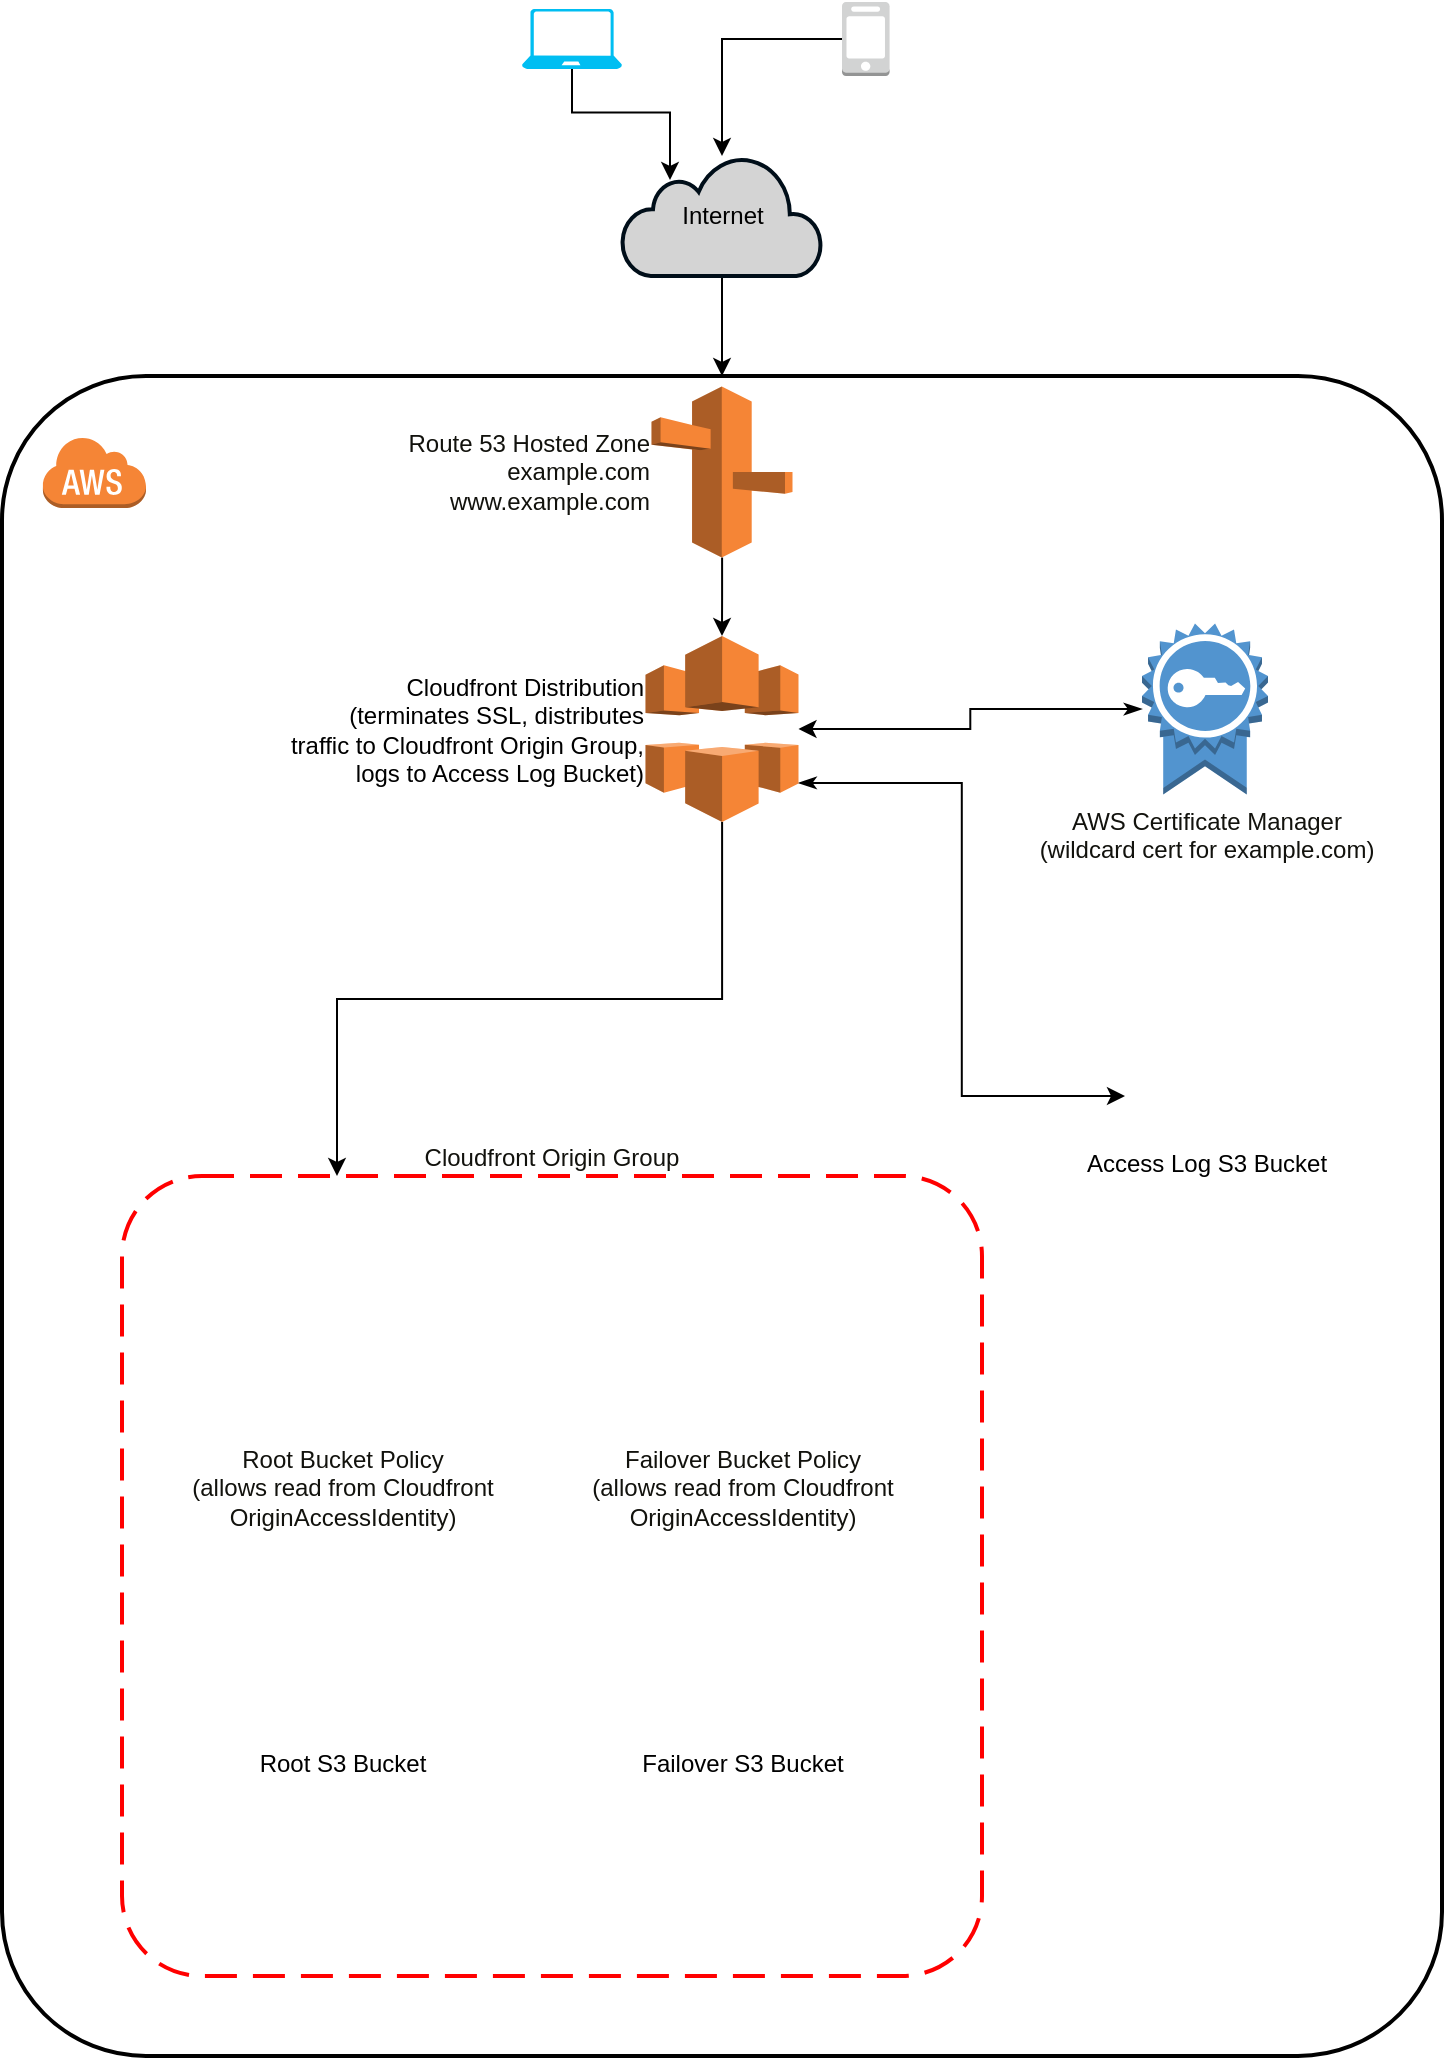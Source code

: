 <mxfile version="13.0.9" type="device"><diagram id="XgDxJ4UhbfGByt7wu55T" name="Page-1"><mxGraphModel dx="1186" dy="1532" grid="1" gridSize="10" guides="1" tooltips="1" connect="1" arrows="1" fold="1" page="1" pageScale="1" pageWidth="850" pageHeight="1100" math="0" shadow="0"><root><mxCell id="0"/><mxCell id="1" parent="0"/><mxCell id="9L39G3RpkGamlCEEnJgr-5" value="" style="rounded=1;arcSize=10;dashed=0;fillColor=none;gradientColor=none;strokeWidth=2;labelBackgroundColor=none;" vertex="1" parent="1"><mxGeometry x="70" y="220" width="720" height="840" as="geometry"/></mxCell><mxCell id="9L39G3RpkGamlCEEnJgr-31" style="edgeStyle=orthogonalEdgeStyle;rounded=0;orthogonalLoop=1;jettySize=auto;html=1;entryX=0.24;entryY=0.2;entryDx=0;entryDy=0;entryPerimeter=0;startArrow=none;startFill=0;fontColor=#12120D;" edge="1" parent="1" source="9L39G3RpkGamlCEEnJgr-1" target="9L39G3RpkGamlCEEnJgr-4"><mxGeometry relative="1" as="geometry"/></mxCell><mxCell id="9L39G3RpkGamlCEEnJgr-1" value="" style="verticalLabelPosition=bottom;html=1;verticalAlign=top;align=center;strokeColor=none;fillColor=#00BEF2;shape=mxgraph.azure.laptop;pointerEvents=1;" vertex="1" parent="1"><mxGeometry x="330" y="36.5" width="50" height="30" as="geometry"/></mxCell><mxCell id="9L39G3RpkGamlCEEnJgr-29" style="edgeStyle=orthogonalEdgeStyle;rounded=0;orthogonalLoop=1;jettySize=auto;html=1;startArrow=none;startFill=0;fontColor=#12120D;" edge="1" parent="1" source="9L39G3RpkGamlCEEnJgr-3" target="9L39G3RpkGamlCEEnJgr-4"><mxGeometry relative="1" as="geometry"/></mxCell><mxCell id="9L39G3RpkGamlCEEnJgr-3" value="" style="outlineConnect=0;dashed=0;verticalLabelPosition=bottom;verticalAlign=top;align=center;html=1;shape=mxgraph.aws3.mobile_client;fillColor=#D2D3D3;gradientColor=none;" vertex="1" parent="1"><mxGeometry x="490" y="33" width="23.79" height="37" as="geometry"/></mxCell><mxCell id="9L39G3RpkGamlCEEnJgr-30" style="edgeStyle=orthogonalEdgeStyle;rounded=0;orthogonalLoop=1;jettySize=auto;html=1;entryX=0.5;entryY=0;entryDx=0;entryDy=0;startArrow=none;startFill=0;fontColor=#12120D;" edge="1" parent="1" source="9L39G3RpkGamlCEEnJgr-4" target="9L39G3RpkGamlCEEnJgr-5"><mxGeometry relative="1" as="geometry"/></mxCell><mxCell id="9L39G3RpkGamlCEEnJgr-4" value="Internet" style="html=1;verticalLabelPosition=middle;align=center;labelBackgroundColor=none;verticalAlign=middle;strokeWidth=2;strokeColor=#000E19;shadow=0;dashed=0;shape=mxgraph.ios7.icons.cloud;fillColor=#D4D4D4;labelPosition=center;" vertex="1" parent="1"><mxGeometry x="380" y="110" width="100" height="60" as="geometry"/></mxCell><mxCell id="9L39G3RpkGamlCEEnJgr-6" value="" style="dashed=0;html=1;shape=mxgraph.aws3.cloud;fillColor=#F58536;gradientColor=none;dashed=0;labelBackgroundColor=none;strokeColor=#000E19;" vertex="1" parent="1"><mxGeometry x="90" y="250" width="52" height="36" as="geometry"/></mxCell><mxCell id="9L39G3RpkGamlCEEnJgr-20" style="edgeStyle=orthogonalEdgeStyle;rounded=0;orthogonalLoop=1;jettySize=auto;html=1;entryX=0.5;entryY=0;entryDx=0;entryDy=0;entryPerimeter=0;fontColor=#12120D;" edge="1" parent="1" source="9L39G3RpkGamlCEEnJgr-9" target="9L39G3RpkGamlCEEnJgr-10"><mxGeometry relative="1" as="geometry"/></mxCell><mxCell id="9L39G3RpkGamlCEEnJgr-9" value="Route 53 Hosted Zone&lt;br&gt;example.com&lt;br&gt;www.example.com" style="outlineConnect=0;dashed=0;verticalLabelPosition=middle;verticalAlign=middle;align=right;html=1;shape=mxgraph.aws3.route_53;fillColor=#F58536;gradientColor=none;labelBackgroundColor=none;strokeColor=#000E19;labelPosition=left;labelBorderColor=none;fontColor=#12120D;" vertex="1" parent="1"><mxGeometry x="394.75" y="225.25" width="70.5" height="85.5" as="geometry"/></mxCell><mxCell id="9L39G3RpkGamlCEEnJgr-26" style="edgeStyle=orthogonalEdgeStyle;rounded=0;orthogonalLoop=1;jettySize=auto;html=1;exitX=1;exitY=0.79;exitDx=0;exitDy=0;exitPerimeter=0;entryX=0;entryY=0.75;entryDx=0;entryDy=0;startArrow=classicThin;startFill=1;fontColor=#12120D;" edge="1" parent="1" source="9L39G3RpkGamlCEEnJgr-10" target="9L39G3RpkGamlCEEnJgr-13"><mxGeometry relative="1" as="geometry"/></mxCell><mxCell id="9L39G3RpkGamlCEEnJgr-27" style="edgeStyle=orthogonalEdgeStyle;rounded=0;orthogonalLoop=1;jettySize=auto;html=1;entryX=0.25;entryY=0;entryDx=0;entryDy=0;startArrow=none;startFill=0;fontColor=#12120D;" edge="1" parent="1" source="9L39G3RpkGamlCEEnJgr-10" target="9L39G3RpkGamlCEEnJgr-12"><mxGeometry relative="1" as="geometry"/></mxCell><mxCell id="9L39G3RpkGamlCEEnJgr-10" value="Cloudfront Distribution&lt;br&gt;(terminates SSL, distributes&lt;br&gt;traffic to Cloudfront Origin Group,&lt;br&gt;logs to Access Log Bucket)" style="outlineConnect=0;dashed=0;verticalLabelPosition=middle;verticalAlign=middle;align=right;html=1;shape=mxgraph.aws3.cloudfront;fillColor=#F58536;gradientColor=none;labelBackgroundColor=none;strokeColor=#000E19;labelPosition=left;" vertex="1" parent="1"><mxGeometry x="391.75" y="350" width="76.5" height="93" as="geometry"/></mxCell><mxCell id="9L39G3RpkGamlCEEnJgr-24" style="edgeStyle=orthogonalEdgeStyle;rounded=0;orthogonalLoop=1;jettySize=auto;html=1;fontColor=#12120D;startArrow=classicThin;startFill=1;" edge="1" parent="1" source="9L39G3RpkGamlCEEnJgr-11" target="9L39G3RpkGamlCEEnJgr-10"><mxGeometry relative="1" as="geometry"/></mxCell><mxCell id="9L39G3RpkGamlCEEnJgr-11" value="AWS Certificate Manager&lt;br&gt;(wildcard cert for example.com)" style="outlineConnect=0;dashed=0;verticalLabelPosition=bottom;verticalAlign=top;align=center;html=1;shape=mxgraph.aws3.certificate;fillColor=#5294CF;gradientColor=none;labelBackgroundColor=none;strokeColor=#000E19;fontColor=#12120D;" vertex="1" parent="1"><mxGeometry x="640" y="343.75" width="63" height="85.5" as="geometry"/></mxCell><mxCell id="9L39G3RpkGamlCEEnJgr-13" value="Access Log S3 Bucket" style="shape=image;html=1;verticalAlign=top;verticalLabelPosition=bottom;labelBackgroundColor=#ffffff;imageAspect=0;aspect=fixed;image=https://cdn2.iconfinder.com/data/icons/amazon-aws-stencils/100/Storage__Content_Delivery_Amazon_S3_Bucket-128.png;strokeColor=#000E19;fillColor=#D4D4D4;" vertex="1" parent="1"><mxGeometry x="631.5" y="520" width="80" height="80" as="geometry"/></mxCell><mxCell id="9L39G3RpkGamlCEEnJgr-17" value="" style="group" vertex="1" connectable="0" parent="1"><mxGeometry x="130" y="620" width="430" height="400" as="geometry"/></mxCell><mxCell id="9L39G3RpkGamlCEEnJgr-12" value="Cloudfront Origin Group" style="rounded=1;arcSize=10;dashed=1;strokeColor=#ff0000;fillColor=none;gradientColor=none;dashPattern=8 4;strokeWidth=2;labelBackgroundColor=none;fontColor=#12120D;labelPosition=center;verticalLabelPosition=top;align=center;verticalAlign=bottom;" vertex="1" parent="9L39G3RpkGamlCEEnJgr-17"><mxGeometry width="430" height="400" as="geometry"/></mxCell><mxCell id="9L39G3RpkGamlCEEnJgr-7" value="Root S3 Bucket" style="shape=image;html=1;verticalAlign=top;verticalLabelPosition=bottom;labelBackgroundColor=#ffffff;imageAspect=0;aspect=fixed;image=https://cdn2.iconfinder.com/data/icons/amazon-aws-stencils/100/Storage__Content_Delivery_Amazon_S3_Bucket-128.png;strokeColor=#000E19;fillColor=#D4D4D4;" vertex="1" parent="9L39G3RpkGamlCEEnJgr-17"><mxGeometry x="70" y="200" width="80" height="80" as="geometry"/></mxCell><mxCell id="9L39G3RpkGamlCEEnJgr-8" value="Failover S3 Bucket" style="shape=image;html=1;verticalAlign=top;verticalLabelPosition=bottom;labelBackgroundColor=#ffffff;imageAspect=0;aspect=fixed;image=https://cdn2.iconfinder.com/data/icons/amazon-aws-stencils/100/Storage__Content_Delivery_Amazon_S3_Bucket-128.png;strokeColor=#000E19;fillColor=#D4D4D4;" vertex="1" parent="9L39G3RpkGamlCEEnJgr-17"><mxGeometry x="270" y="200" width="80" height="80" as="geometry"/></mxCell><mxCell id="9L39G3RpkGamlCEEnJgr-14" value="Root Bucket Policy&lt;br&gt;(allows read from Cloudfront&lt;br&gt;OriginAccessIdentity)" style="shape=image;html=1;verticalAlign=top;verticalLabelPosition=bottom;labelBackgroundColor=#ffffff;imageAspect=0;aspect=fixed;image=https://cdn1.iconfinder.com/data/icons/business-handdrawn/512/document_handdrawn-128.png;strokeColor=#000E19;fillColor=#D4D4D4;fontColor=#12120D;align=center;" vertex="1" parent="9L39G3RpkGamlCEEnJgr-17"><mxGeometry x="71" y="50" width="78" height="78" as="geometry"/></mxCell><mxCell id="9L39G3RpkGamlCEEnJgr-16" value="Failover Bucket Policy&lt;br&gt;(allows read from Cloudfront&lt;br&gt;OriginAccessIdentity)" style="shape=image;html=1;verticalAlign=top;verticalLabelPosition=bottom;labelBackgroundColor=#ffffff;imageAspect=0;aspect=fixed;image=https://cdn1.iconfinder.com/data/icons/business-handdrawn/512/document_handdrawn-128.png;strokeColor=#000E19;fillColor=#D4D4D4;fontColor=#12120D;" vertex="1" parent="9L39G3RpkGamlCEEnJgr-17"><mxGeometry x="271" y="50" width="78" height="78" as="geometry"/></mxCell></root></mxGraphModel></diagram></mxfile>